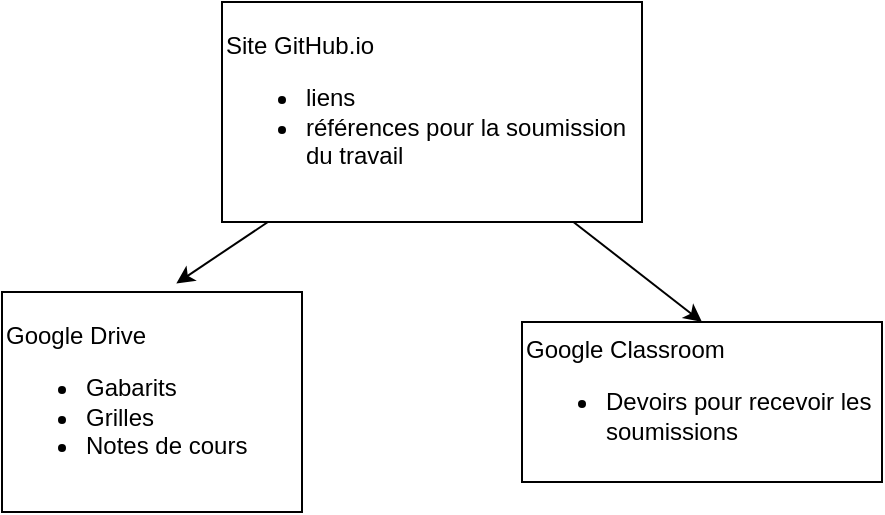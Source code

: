 <mxfile>
    <diagram id="joVLEVdDxoENf4NTGwil" name="Page-1">
        <mxGraphModel dx="476" dy="434" grid="1" gridSize="10" guides="1" tooltips="1" connect="1" arrows="1" fold="1" page="1" pageScale="1" pageWidth="850" pageHeight="1100" math="0" shadow="0">
            <root>
                <mxCell id="0"/>
                <mxCell id="1" parent="0"/>
                <mxCell id="3" value="&lt;div style=&quot;&quot;&gt;&lt;span style=&quot;background-color: initial;&quot;&gt;Google Drive&lt;/span&gt;&lt;/div&gt;&lt;ul&gt;&lt;li style=&quot;&quot;&gt;Gabarits&lt;/li&gt;&lt;li style=&quot;&quot;&gt;Grilles&lt;/li&gt;&lt;li style=&quot;&quot;&gt;Notes de cours&lt;/li&gt;&lt;/ul&gt;" style="rounded=0;whiteSpace=wrap;html=1;align=left;" parent="1" vertex="1">
                    <mxGeometry x="20" y="225" width="150" height="110" as="geometry"/>
                </mxCell>
                <mxCell id="6" style="edgeStyle=none;html=1;entryX=0.581;entryY=-0.039;entryDx=0;entryDy=0;entryPerimeter=0;" parent="1" source="4" target="3" edge="1">
                    <mxGeometry relative="1" as="geometry"/>
                </mxCell>
                <mxCell id="7" style="edgeStyle=none;html=1;entryX=0.5;entryY=0;entryDx=0;entryDy=0;" parent="1" source="4" target="5" edge="1">
                    <mxGeometry relative="1" as="geometry"/>
                </mxCell>
                <mxCell id="4" value="Site GitHub.io&lt;br&gt;&lt;ul&gt;&lt;li&gt;liens&lt;/li&gt;&lt;li&gt;références pour la soumission du travail&lt;/li&gt;&lt;/ul&gt;" style="rounded=0;whiteSpace=wrap;html=1;align=left;" parent="1" vertex="1">
                    <mxGeometry x="130" y="80" width="210" height="110" as="geometry"/>
                </mxCell>
                <mxCell id="5" value="&lt;div style=&quot;&quot;&gt;&lt;span style=&quot;background-color: initial;&quot;&gt;Google Classroom&lt;/span&gt;&lt;/div&gt;&lt;ul&gt;&lt;li style=&quot;&quot;&gt;Devoirs pour recevoir les soumissions&lt;/li&gt;&lt;/ul&gt;" style="rounded=0;whiteSpace=wrap;html=1;align=left;" parent="1" vertex="1">
                    <mxGeometry x="280" y="240" width="180" height="80" as="geometry"/>
                </mxCell>
            </root>
        </mxGraphModel>
    </diagram>
</mxfile>